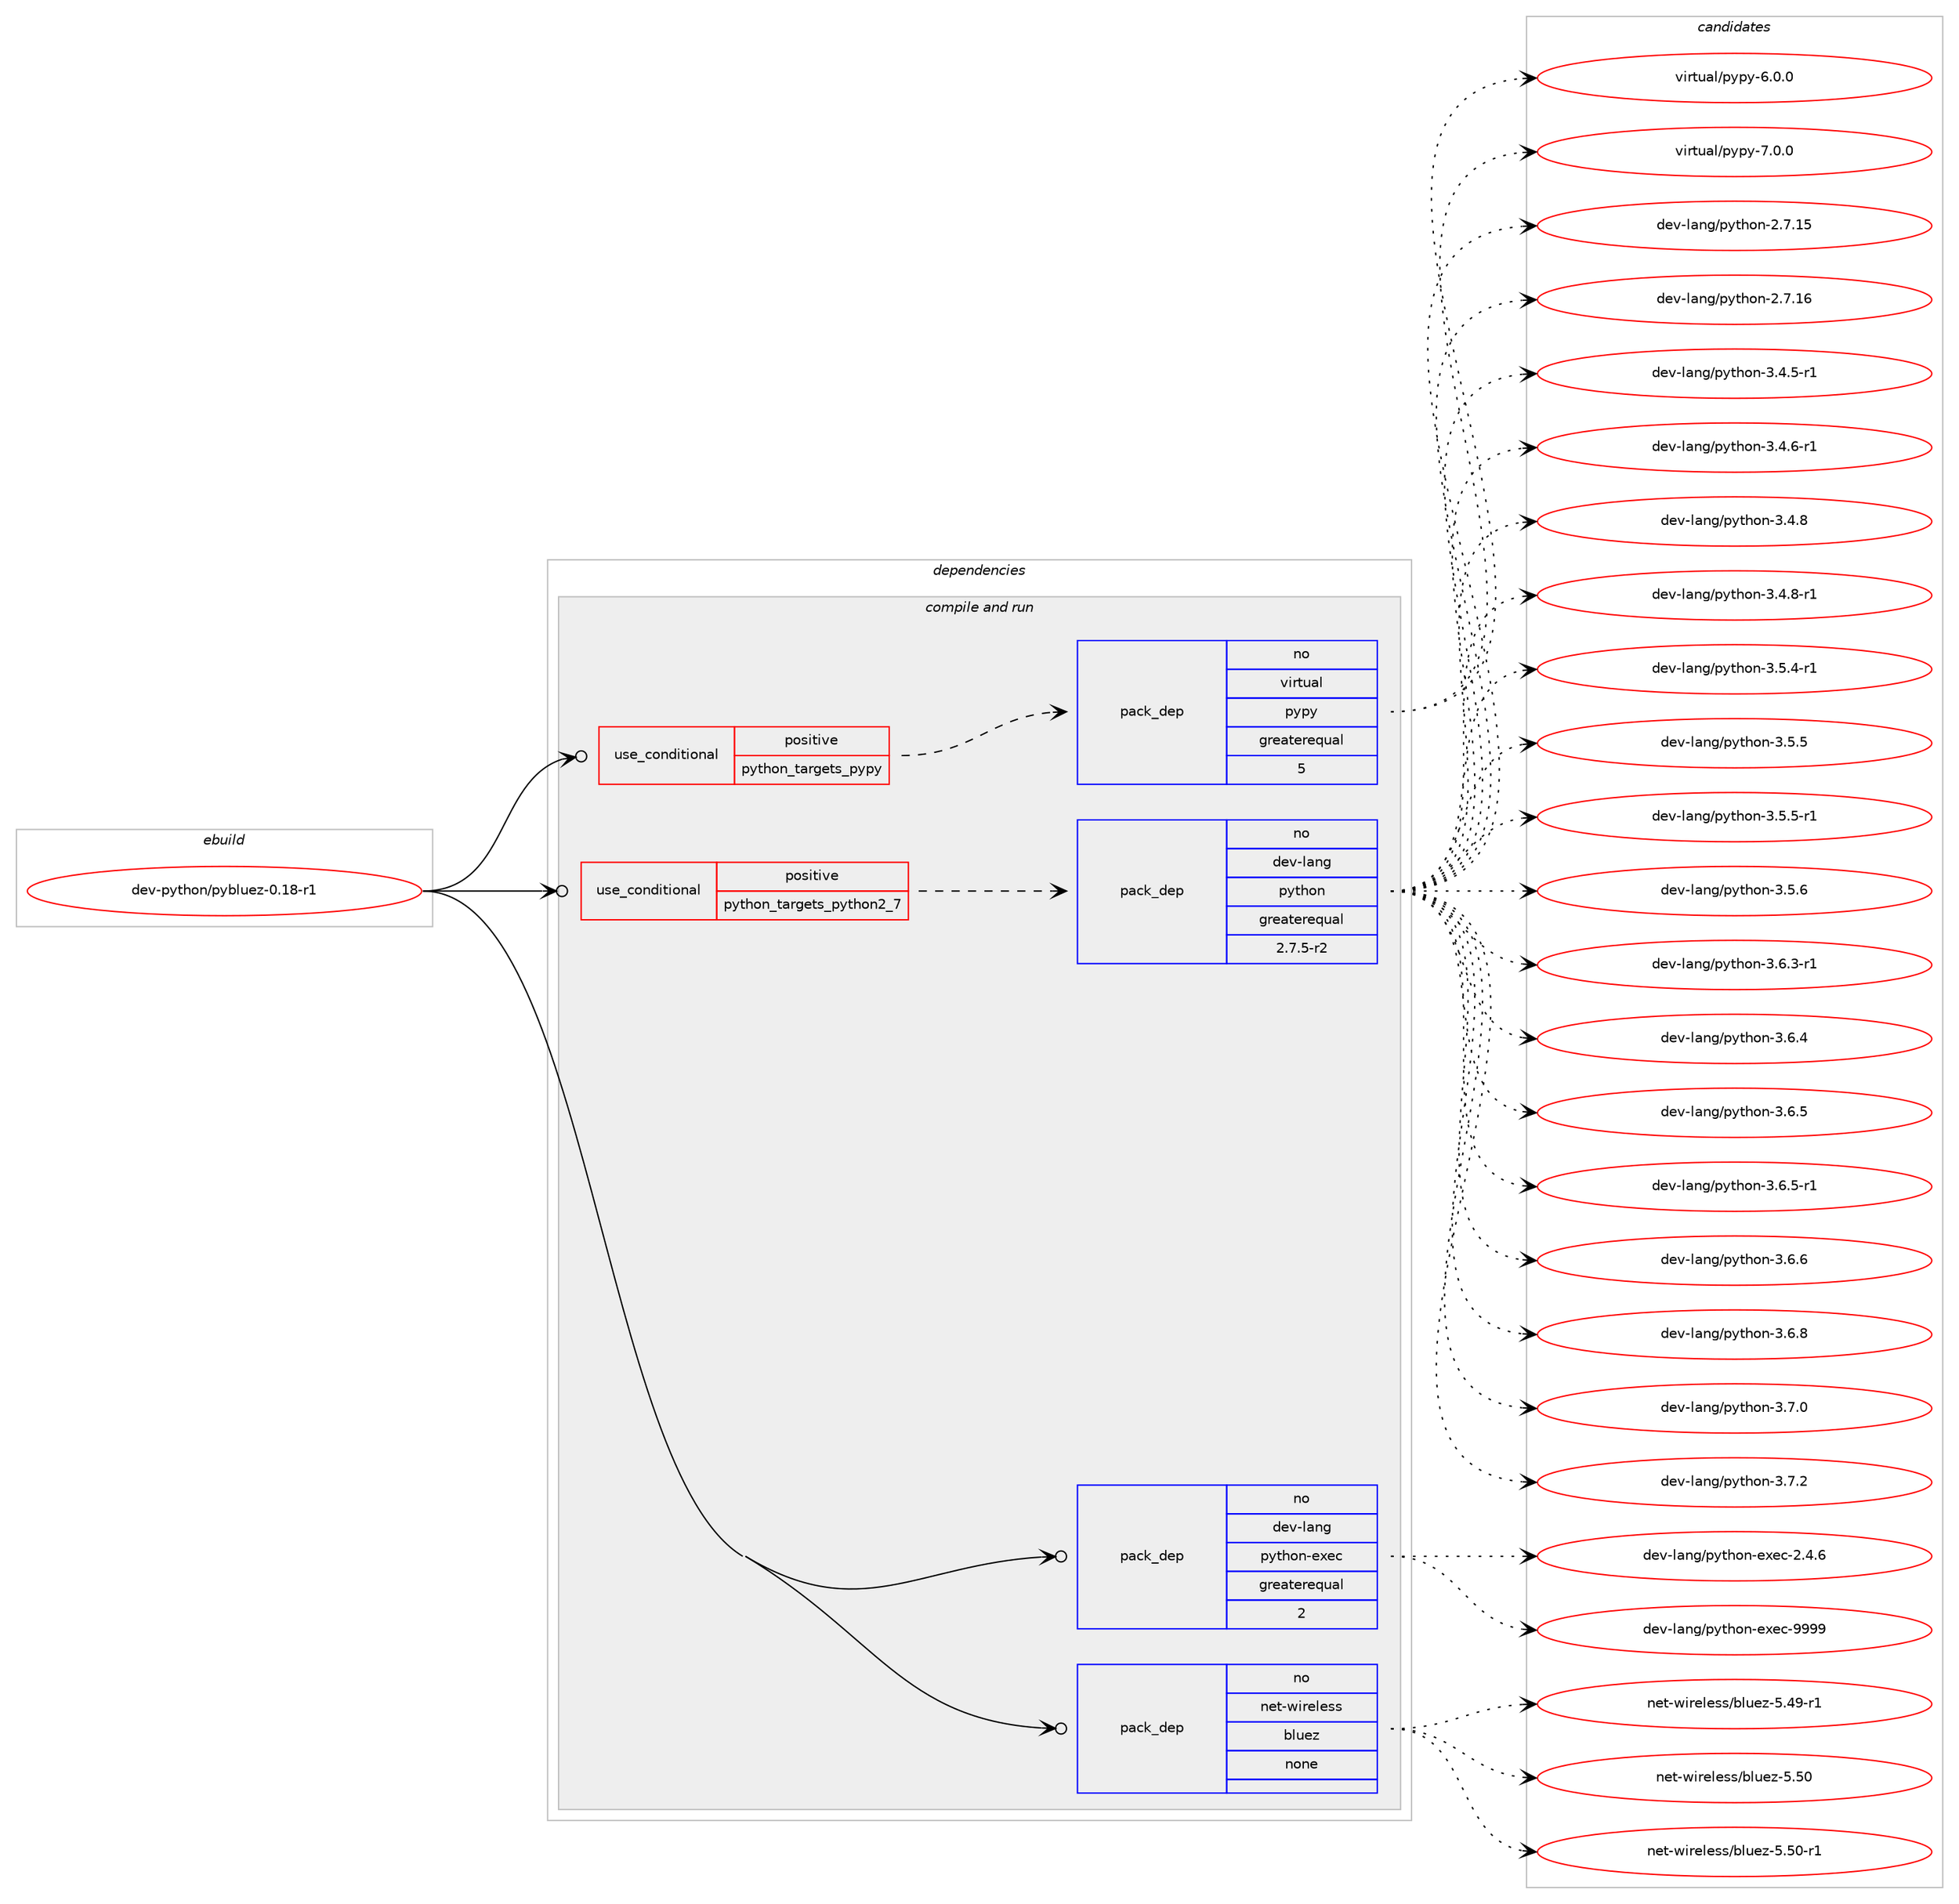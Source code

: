 digraph prolog {

# *************
# Graph options
# *************

newrank=true;
concentrate=true;
compound=true;
graph [rankdir=LR,fontname=Helvetica,fontsize=10,ranksep=1.5];#, ranksep=2.5, nodesep=0.2];
edge  [arrowhead=vee];
node  [fontname=Helvetica,fontsize=10];

# **********
# The ebuild
# **********

subgraph cluster_leftcol {
color=gray;
rank=same;
label=<<i>ebuild</i>>;
id [label="dev-python/pybluez-0.18-r1", color=red, width=4, href="../dev-python/pybluez-0.18-r1.svg"];
}

# ****************
# The dependencies
# ****************

subgraph cluster_midcol {
color=gray;
label=<<i>dependencies</i>>;
subgraph cluster_compile {
fillcolor="#eeeeee";
style=filled;
label=<<i>compile</i>>;
}
subgraph cluster_compileandrun {
fillcolor="#eeeeee";
style=filled;
label=<<i>compile and run</i>>;
subgraph cond380282 {
dependency1427799 [label=<<TABLE BORDER="0" CELLBORDER="1" CELLSPACING="0" CELLPADDING="4"><TR><TD ROWSPAN="3" CELLPADDING="10">use_conditional</TD></TR><TR><TD>positive</TD></TR><TR><TD>python_targets_pypy</TD></TR></TABLE>>, shape=none, color=red];
subgraph pack1024203 {
dependency1427800 [label=<<TABLE BORDER="0" CELLBORDER="1" CELLSPACING="0" CELLPADDING="4" WIDTH="220"><TR><TD ROWSPAN="6" CELLPADDING="30">pack_dep</TD></TR><TR><TD WIDTH="110">no</TD></TR><TR><TD>virtual</TD></TR><TR><TD>pypy</TD></TR><TR><TD>greaterequal</TD></TR><TR><TD>5</TD></TR></TABLE>>, shape=none, color=blue];
}
dependency1427799:e -> dependency1427800:w [weight=20,style="dashed",arrowhead="vee"];
}
id:e -> dependency1427799:w [weight=20,style="solid",arrowhead="odotvee"];
subgraph cond380283 {
dependency1427801 [label=<<TABLE BORDER="0" CELLBORDER="1" CELLSPACING="0" CELLPADDING="4"><TR><TD ROWSPAN="3" CELLPADDING="10">use_conditional</TD></TR><TR><TD>positive</TD></TR><TR><TD>python_targets_python2_7</TD></TR></TABLE>>, shape=none, color=red];
subgraph pack1024204 {
dependency1427802 [label=<<TABLE BORDER="0" CELLBORDER="1" CELLSPACING="0" CELLPADDING="4" WIDTH="220"><TR><TD ROWSPAN="6" CELLPADDING="30">pack_dep</TD></TR><TR><TD WIDTH="110">no</TD></TR><TR><TD>dev-lang</TD></TR><TR><TD>python</TD></TR><TR><TD>greaterequal</TD></TR><TR><TD>2.7.5-r2</TD></TR></TABLE>>, shape=none, color=blue];
}
dependency1427801:e -> dependency1427802:w [weight=20,style="dashed",arrowhead="vee"];
}
id:e -> dependency1427801:w [weight=20,style="solid",arrowhead="odotvee"];
subgraph pack1024205 {
dependency1427803 [label=<<TABLE BORDER="0" CELLBORDER="1" CELLSPACING="0" CELLPADDING="4" WIDTH="220"><TR><TD ROWSPAN="6" CELLPADDING="30">pack_dep</TD></TR><TR><TD WIDTH="110">no</TD></TR><TR><TD>dev-lang</TD></TR><TR><TD>python-exec</TD></TR><TR><TD>greaterequal</TD></TR><TR><TD>2</TD></TR></TABLE>>, shape=none, color=blue];
}
id:e -> dependency1427803:w [weight=20,style="solid",arrowhead="odotvee"];
subgraph pack1024206 {
dependency1427804 [label=<<TABLE BORDER="0" CELLBORDER="1" CELLSPACING="0" CELLPADDING="4" WIDTH="220"><TR><TD ROWSPAN="6" CELLPADDING="30">pack_dep</TD></TR><TR><TD WIDTH="110">no</TD></TR><TR><TD>net-wireless</TD></TR><TR><TD>bluez</TD></TR><TR><TD>none</TD></TR><TR><TD></TD></TR></TABLE>>, shape=none, color=blue];
}
id:e -> dependency1427804:w [weight=20,style="solid",arrowhead="odotvee"];
}
subgraph cluster_run {
fillcolor="#eeeeee";
style=filled;
label=<<i>run</i>>;
}
}

# **************
# The candidates
# **************

subgraph cluster_choices {
rank=same;
color=gray;
label=<<i>candidates</i>>;

subgraph choice1024203 {
color=black;
nodesep=1;
choice1181051141161179710847112121112121455446484648 [label="virtual/pypy-6.0.0", color=red, width=4,href="../virtual/pypy-6.0.0.svg"];
choice1181051141161179710847112121112121455546484648 [label="virtual/pypy-7.0.0", color=red, width=4,href="../virtual/pypy-7.0.0.svg"];
dependency1427800:e -> choice1181051141161179710847112121112121455446484648:w [style=dotted,weight="100"];
dependency1427800:e -> choice1181051141161179710847112121112121455546484648:w [style=dotted,weight="100"];
}
subgraph choice1024204 {
color=black;
nodesep=1;
choice10010111845108971101034711212111610411111045504655464953 [label="dev-lang/python-2.7.15", color=red, width=4,href="../dev-lang/python-2.7.15.svg"];
choice10010111845108971101034711212111610411111045504655464954 [label="dev-lang/python-2.7.16", color=red, width=4,href="../dev-lang/python-2.7.16.svg"];
choice1001011184510897110103471121211161041111104551465246534511449 [label="dev-lang/python-3.4.5-r1", color=red, width=4,href="../dev-lang/python-3.4.5-r1.svg"];
choice1001011184510897110103471121211161041111104551465246544511449 [label="dev-lang/python-3.4.6-r1", color=red, width=4,href="../dev-lang/python-3.4.6-r1.svg"];
choice100101118451089711010347112121116104111110455146524656 [label="dev-lang/python-3.4.8", color=red, width=4,href="../dev-lang/python-3.4.8.svg"];
choice1001011184510897110103471121211161041111104551465246564511449 [label="dev-lang/python-3.4.8-r1", color=red, width=4,href="../dev-lang/python-3.4.8-r1.svg"];
choice1001011184510897110103471121211161041111104551465346524511449 [label="dev-lang/python-3.5.4-r1", color=red, width=4,href="../dev-lang/python-3.5.4-r1.svg"];
choice100101118451089711010347112121116104111110455146534653 [label="dev-lang/python-3.5.5", color=red, width=4,href="../dev-lang/python-3.5.5.svg"];
choice1001011184510897110103471121211161041111104551465346534511449 [label="dev-lang/python-3.5.5-r1", color=red, width=4,href="../dev-lang/python-3.5.5-r1.svg"];
choice100101118451089711010347112121116104111110455146534654 [label="dev-lang/python-3.5.6", color=red, width=4,href="../dev-lang/python-3.5.6.svg"];
choice1001011184510897110103471121211161041111104551465446514511449 [label="dev-lang/python-3.6.3-r1", color=red, width=4,href="../dev-lang/python-3.6.3-r1.svg"];
choice100101118451089711010347112121116104111110455146544652 [label="dev-lang/python-3.6.4", color=red, width=4,href="../dev-lang/python-3.6.4.svg"];
choice100101118451089711010347112121116104111110455146544653 [label="dev-lang/python-3.6.5", color=red, width=4,href="../dev-lang/python-3.6.5.svg"];
choice1001011184510897110103471121211161041111104551465446534511449 [label="dev-lang/python-3.6.5-r1", color=red, width=4,href="../dev-lang/python-3.6.5-r1.svg"];
choice100101118451089711010347112121116104111110455146544654 [label="dev-lang/python-3.6.6", color=red, width=4,href="../dev-lang/python-3.6.6.svg"];
choice100101118451089711010347112121116104111110455146544656 [label="dev-lang/python-3.6.8", color=red, width=4,href="../dev-lang/python-3.6.8.svg"];
choice100101118451089711010347112121116104111110455146554648 [label="dev-lang/python-3.7.0", color=red, width=4,href="../dev-lang/python-3.7.0.svg"];
choice100101118451089711010347112121116104111110455146554650 [label="dev-lang/python-3.7.2", color=red, width=4,href="../dev-lang/python-3.7.2.svg"];
dependency1427802:e -> choice10010111845108971101034711212111610411111045504655464953:w [style=dotted,weight="100"];
dependency1427802:e -> choice10010111845108971101034711212111610411111045504655464954:w [style=dotted,weight="100"];
dependency1427802:e -> choice1001011184510897110103471121211161041111104551465246534511449:w [style=dotted,weight="100"];
dependency1427802:e -> choice1001011184510897110103471121211161041111104551465246544511449:w [style=dotted,weight="100"];
dependency1427802:e -> choice100101118451089711010347112121116104111110455146524656:w [style=dotted,weight="100"];
dependency1427802:e -> choice1001011184510897110103471121211161041111104551465246564511449:w [style=dotted,weight="100"];
dependency1427802:e -> choice1001011184510897110103471121211161041111104551465346524511449:w [style=dotted,weight="100"];
dependency1427802:e -> choice100101118451089711010347112121116104111110455146534653:w [style=dotted,weight="100"];
dependency1427802:e -> choice1001011184510897110103471121211161041111104551465346534511449:w [style=dotted,weight="100"];
dependency1427802:e -> choice100101118451089711010347112121116104111110455146534654:w [style=dotted,weight="100"];
dependency1427802:e -> choice1001011184510897110103471121211161041111104551465446514511449:w [style=dotted,weight="100"];
dependency1427802:e -> choice100101118451089711010347112121116104111110455146544652:w [style=dotted,weight="100"];
dependency1427802:e -> choice100101118451089711010347112121116104111110455146544653:w [style=dotted,weight="100"];
dependency1427802:e -> choice1001011184510897110103471121211161041111104551465446534511449:w [style=dotted,weight="100"];
dependency1427802:e -> choice100101118451089711010347112121116104111110455146544654:w [style=dotted,weight="100"];
dependency1427802:e -> choice100101118451089711010347112121116104111110455146544656:w [style=dotted,weight="100"];
dependency1427802:e -> choice100101118451089711010347112121116104111110455146554648:w [style=dotted,weight="100"];
dependency1427802:e -> choice100101118451089711010347112121116104111110455146554650:w [style=dotted,weight="100"];
}
subgraph choice1024205 {
color=black;
nodesep=1;
choice1001011184510897110103471121211161041111104510112010199455046524654 [label="dev-lang/python-exec-2.4.6", color=red, width=4,href="../dev-lang/python-exec-2.4.6.svg"];
choice10010111845108971101034711212111610411111045101120101994557575757 [label="dev-lang/python-exec-9999", color=red, width=4,href="../dev-lang/python-exec-9999.svg"];
dependency1427803:e -> choice1001011184510897110103471121211161041111104510112010199455046524654:w [style=dotted,weight="100"];
dependency1427803:e -> choice10010111845108971101034711212111610411111045101120101994557575757:w [style=dotted,weight="100"];
}
subgraph choice1024206 {
color=black;
nodesep=1;
choice11010111645119105114101108101115115479810811710112245534652574511449 [label="net-wireless/bluez-5.49-r1", color=red, width=4,href="../net-wireless/bluez-5.49-r1.svg"];
choice1101011164511910511410110810111511547981081171011224553465348 [label="net-wireless/bluez-5.50", color=red, width=4,href="../net-wireless/bluez-5.50.svg"];
choice11010111645119105114101108101115115479810811710112245534653484511449 [label="net-wireless/bluez-5.50-r1", color=red, width=4,href="../net-wireless/bluez-5.50-r1.svg"];
dependency1427804:e -> choice11010111645119105114101108101115115479810811710112245534652574511449:w [style=dotted,weight="100"];
dependency1427804:e -> choice1101011164511910511410110810111511547981081171011224553465348:w [style=dotted,weight="100"];
dependency1427804:e -> choice11010111645119105114101108101115115479810811710112245534653484511449:w [style=dotted,weight="100"];
}
}

}
